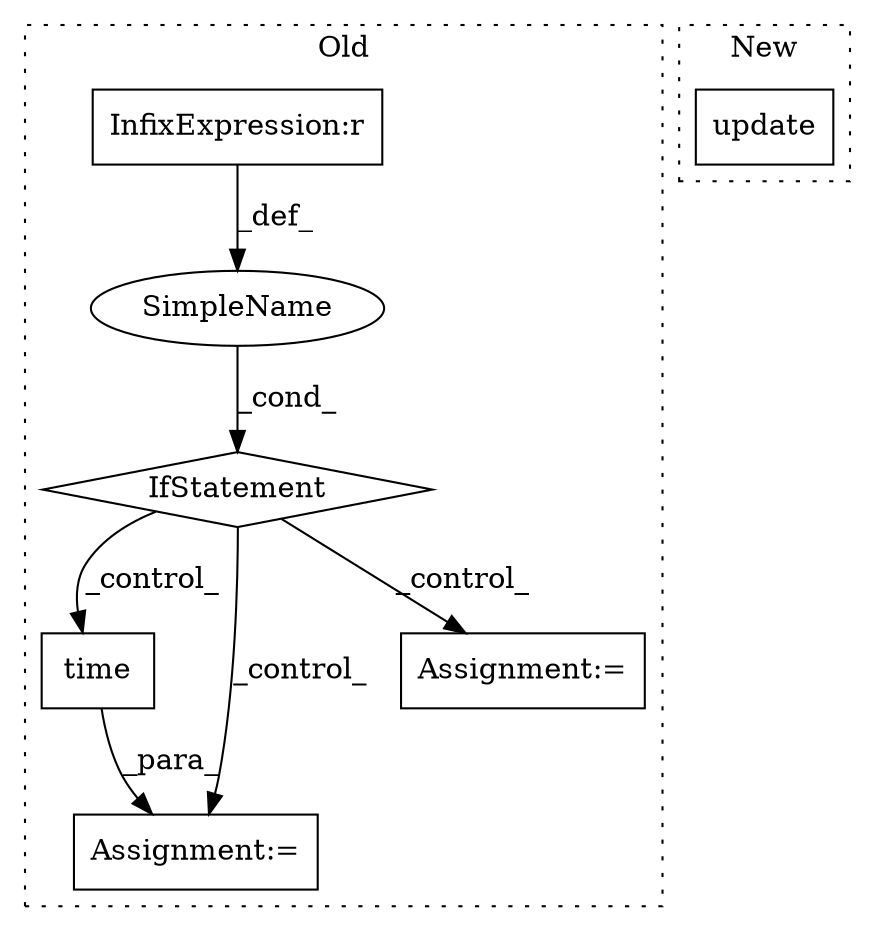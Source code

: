 digraph G {
subgraph cluster0 {
1 [label="time" a="32" s="556" l="6" shape="box"];
3 [label="Assignment:=" a="7" s="550" l="1" shape="box"];
4 [label="IfStatement" a="25" s="405,422" l="4,2" shape="diamond"];
5 [label="SimpleName" a="42" s="" l="" shape="ellipse"];
6 [label="InfixExpression:r" a="27" s="414" l="4" shape="box"];
7 [label="Assignment:=" a="7" s="445" l="1" shape="box"];
label = "Old";
style="dotted";
}
subgraph cluster1 {
2 [label="update" a="32" s="1840,1858" l="7,1" shape="box"];
label = "New";
style="dotted";
}
1 -> 3 [label="_para_"];
4 -> 1 [label="_control_"];
4 -> 7 [label="_control_"];
4 -> 3 [label="_control_"];
5 -> 4 [label="_cond_"];
6 -> 5 [label="_def_"];
}